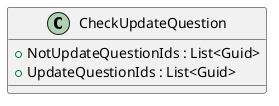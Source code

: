 @startuml
class CheckUpdateQuestion {
    + NotUpdateQuestionIds : List<Guid>
    + UpdateQuestionIds : List<Guid>
}
@enduml